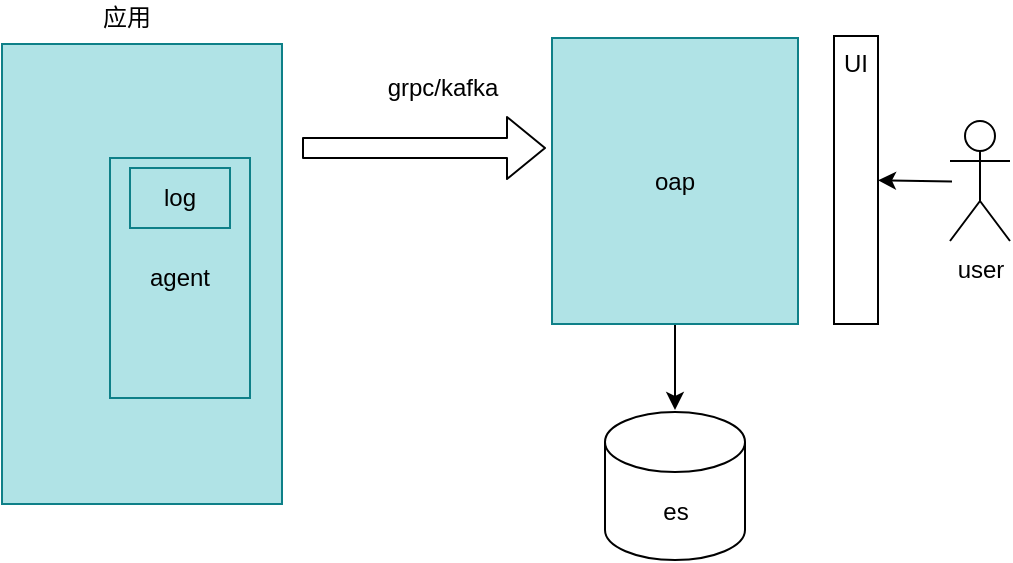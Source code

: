 <mxfile>
    <diagram id="g39c3kLZdEI1SBDBc78b" name="第 1 页">
        <mxGraphModel dx="621" dy="520" grid="0" gridSize="10" guides="1" tooltips="1" connect="1" arrows="1" fold="1" page="1" pageScale="1" pageWidth="827" pageHeight="1169" background="#FFFFFF" math="0" shadow="0">
            <root>
                <mxCell id="0"/>
                <mxCell id="1" parent="0"/>
                <mxCell id="2" value="" style="rounded=0;whiteSpace=wrap;html=1;fillColor=#b0e3e6;strokeColor=#0e8088;" vertex="1" parent="1">
                    <mxGeometry x="56" y="148" width="140" height="230" as="geometry"/>
                </mxCell>
                <mxCell id="9" style="edgeStyle=none;html=1;fontColor=#000000;strokeColor=#000000;" edge="1" parent="1" source="3">
                    <mxGeometry relative="1" as="geometry">
                        <mxPoint x="392.5" y="331" as="targetPoint"/>
                    </mxGeometry>
                </mxCell>
                <mxCell id="3" value="&lt;font color=&quot;#000000&quot;&gt;oap&lt;/font&gt;" style="rounded=0;whiteSpace=wrap;html=1;fillColor=#b0e3e6;strokeColor=#0e8088;" vertex="1" parent="1">
                    <mxGeometry x="331" y="145" width="123" height="143" as="geometry"/>
                </mxCell>
                <mxCell id="4" value="&lt;font color=&quot;#000000&quot;&gt;agent&lt;/font&gt;" style="rounded=0;whiteSpace=wrap;html=1;fillColor=#b0e3e6;strokeColor=#0e8088;" vertex="1" parent="1">
                    <mxGeometry x="110" y="205" width="70" height="120" as="geometry"/>
                </mxCell>
                <mxCell id="5" value="&lt;font color=&quot;#000000&quot;&gt;log&lt;/font&gt;" style="rounded=0;whiteSpace=wrap;html=1;fillColor=#b0e3e6;strokeColor=#0e8088;" vertex="1" parent="1">
                    <mxGeometry x="120" y="210" width="50" height="30" as="geometry"/>
                </mxCell>
                <mxCell id="6" value="" style="shape=flexArrow;endArrow=classic;html=1;fontColor=#000000;strokeColor=#000000;" edge="1" parent="1">
                    <mxGeometry width="50" height="50" relative="1" as="geometry">
                        <mxPoint x="206" y="200" as="sourcePoint"/>
                        <mxPoint x="328" y="200" as="targetPoint"/>
                    </mxGeometry>
                </mxCell>
                <mxCell id="7" value="grpc/kafka" style="text;html=1;align=center;verticalAlign=middle;resizable=0;points=[];autosize=1;strokeColor=none;fillColor=none;fontColor=#000000;" vertex="1" parent="1">
                    <mxGeometry x="241" y="160" width="70" height="20" as="geometry"/>
                </mxCell>
                <mxCell id="8" value="应用" style="text;html=1;align=center;verticalAlign=middle;resizable=0;points=[];autosize=1;strokeColor=none;fillColor=none;fontColor=#000000;" vertex="1" parent="1">
                    <mxGeometry x="101" y="126" width="34" height="18" as="geometry"/>
                </mxCell>
                <mxCell id="10" value="es" style="shape=cylinder3;whiteSpace=wrap;html=1;boundedLbl=1;backgroundOutline=1;size=15;fontColor=#000000;strokeColor=#000000;fillColor=#FFFFFF;" vertex="1" parent="1">
                    <mxGeometry x="357.5" y="332" width="70" height="74" as="geometry"/>
                </mxCell>
                <mxCell id="13" value="" style="edgeStyle=none;html=1;fontColor=#000000;strokeColor=#000000;" edge="1" parent="1" target="12">
                    <mxGeometry relative="1" as="geometry">
                        <mxPoint x="531" y="216.762" as="sourcePoint"/>
                    </mxGeometry>
                </mxCell>
                <mxCell id="11" value="user" style="shape=umlActor;verticalLabelPosition=bottom;verticalAlign=top;html=1;outlineConnect=0;fontColor=#000000;strokeColor=#000000;fillColor=#FFFFFF;" vertex="1" parent="1">
                    <mxGeometry x="530" y="186.5" width="30" height="60" as="geometry"/>
                </mxCell>
                <mxCell id="12" value="UI" style="whiteSpace=wrap;html=1;verticalAlign=top;fillColor=#FFFFFF;strokeColor=#000000;fontColor=#000000;" vertex="1" parent="1">
                    <mxGeometry x="472" y="144" width="22" height="144" as="geometry"/>
                </mxCell>
            </root>
        </mxGraphModel>
    </diagram>
</mxfile>